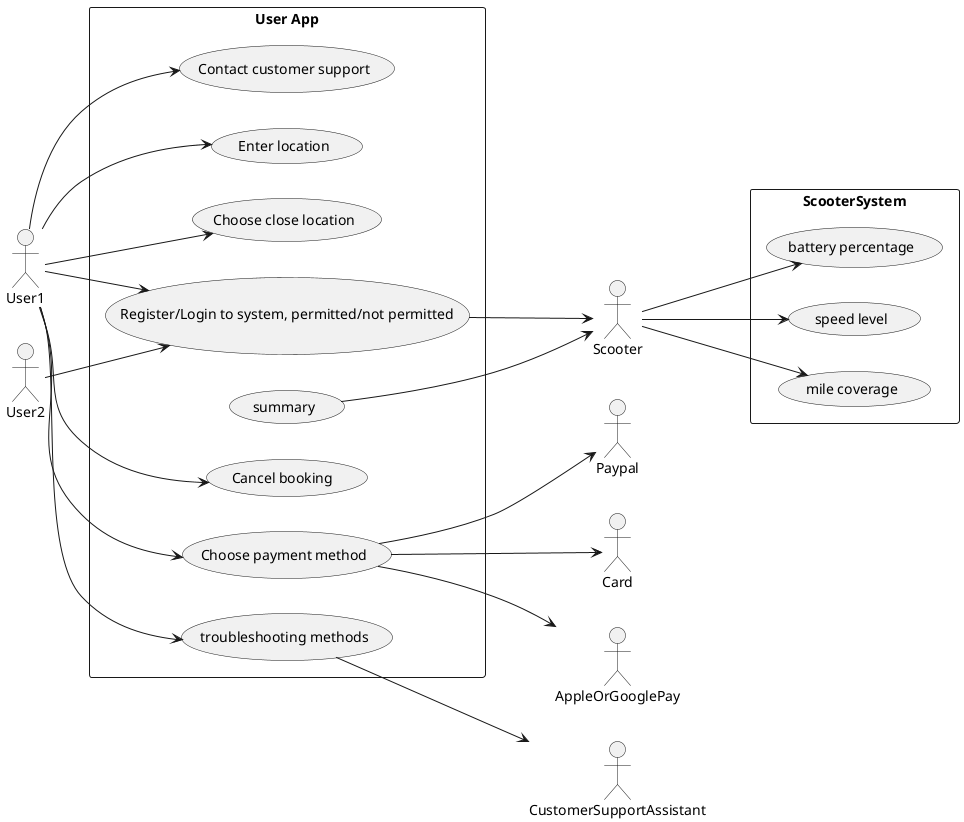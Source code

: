 @startuml

left to right direction

Actor User1
Actor User2
Actor Scooter
Actor Paypal
Actor Card
Actor AppleOrGooglePay
Actor CustomerSupportAssistant



rectangle "User App" {
  usecase (Register/Login to system, permitted/not permitted)
  usecase (Enter location)
  usecase (Choose close location)
  usecase (Choose payment method)
  usecase (Cancel booking )
  usecase (Contact customer support)
  usecase (troubleshooting methods)
  usecase (summary)
}

  User1 --> (Register/Login to system, permitted/not permitted)
  User2 --> (Register/Login to system, permitted/not permitted)
  User1 --> (Enter location)
  User1 --> (Choose close location)
  User1 --> (Choose payment method)
  User1 --> (Cancel booking )
  User1 --> (Contact customer support)
  (Choose payment method) -->  Paypal
  (Choose payment method) --> AppleOrGooglePay
  (Choose payment method) --> Card
  User1 --> (troubleshooting methods)
  (troubleshooting methods) -->  CustomerSupportAssistant
  

rectangle "ScooterSystem" {
  usecase (battery percentage)
  usecase (speed level)
  usecase (mile coverage)
}
  
  Scooter --> (battery percentage)
  Scooter --> (speed level)
  Scooter --> (mile coverage)
  (Register/Login to system, permitted/not permitted) --> Scooter
  (summary) --> Scooter
  



@enduml